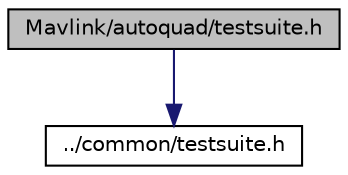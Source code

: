 digraph "Mavlink/autoquad/testsuite.h"
{
  edge [fontname="Helvetica",fontsize="10",labelfontname="Helvetica",labelfontsize="10"];
  node [fontname="Helvetica",fontsize="10",shape=record];
  Node0 [label="Mavlink/autoquad/testsuite.h",height=0.2,width=0.4,color="black", fillcolor="grey75", style="filled", fontcolor="black"];
  Node0 -> Node1 [color="midnightblue",fontsize="10",style="solid",fontname="Helvetica"];
  Node1 [label="../common/testsuite.h",height=0.2,width=0.4,color="black", fillcolor="white", style="filled",URL="$common_2testsuite_8h.html",tooltip="MAVLink comm protocol testsuite generated from common.xml. "];
}
